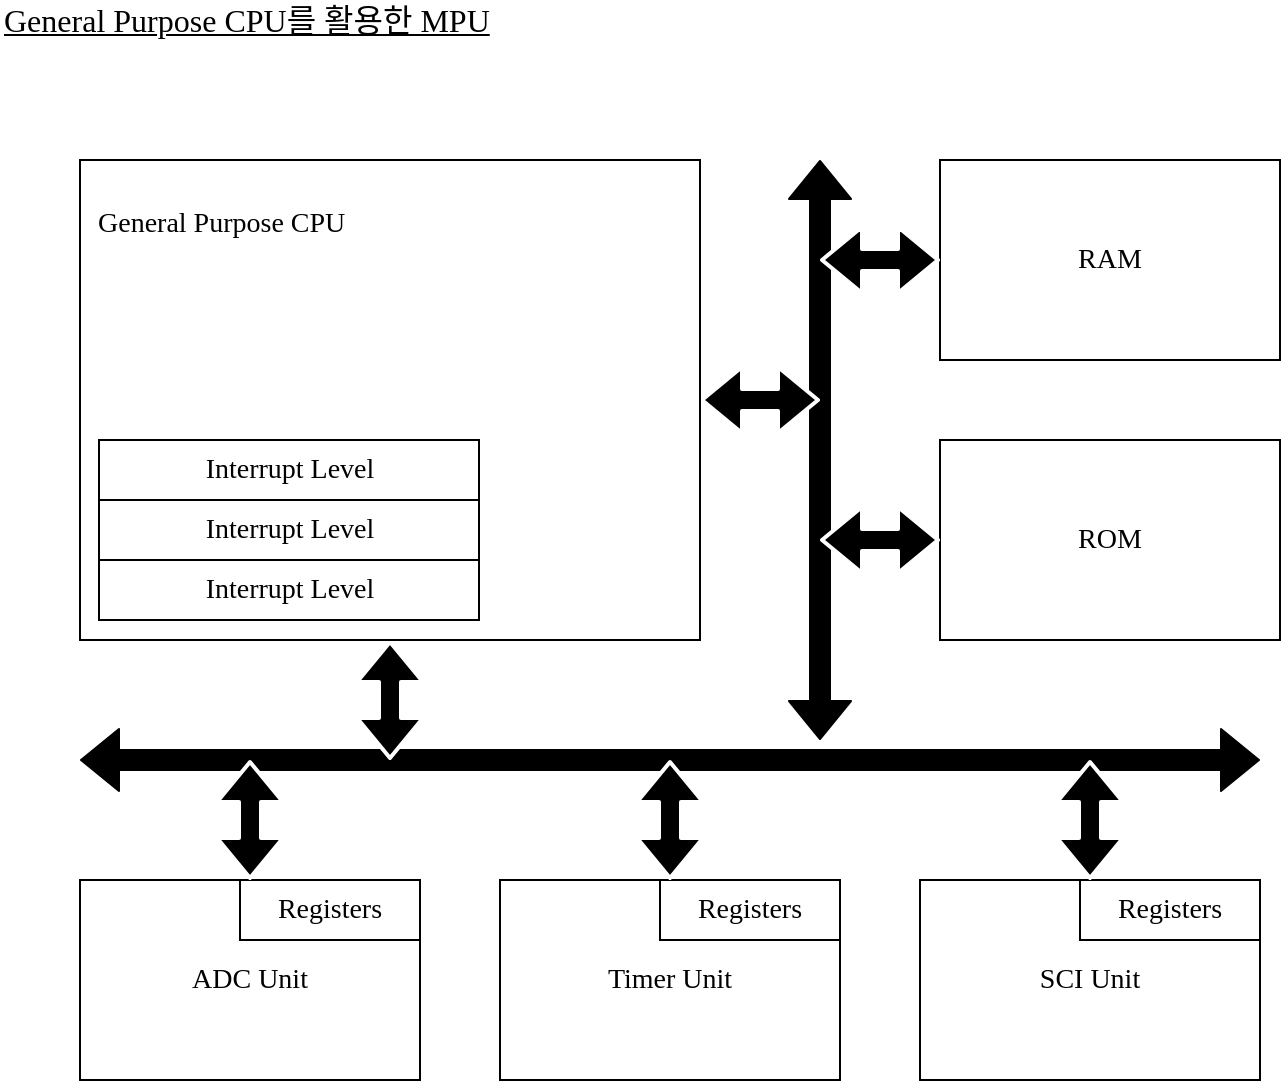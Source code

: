 <mxfile version="12.5.6" type="google" pages="3"><diagram id="dNpUu_3iGESZSPVZOZ4U" name="FIGURE 2-1"><mxGraphModel dx="2062" dy="1123" grid="1" gridSize="10" guides="1" tooltips="1" connect="1" arrows="1" fold="1" page="1" pageScale="1" pageWidth="827" pageHeight="1169" math="0" shadow="0"><root><mxCell id="0"/><mxCell id="1" parent="0"/><mxCell id="LhgyrxXPUMw93jtFz6b_-2" value="General Purpose CPU를 활용한 MPU" style="text;html=1;strokeColor=none;fillColor=none;align=left;verticalAlign=middle;whiteSpace=wrap;rounded=0;fontFamily=Arial Unicode MS;fontSize=16;fontStyle=4" parent="1" vertex="1"><mxGeometry x="40" y="40" width="289" height="20" as="geometry"/></mxCell><mxCell id="LhgyrxXPUMw93jtFz6b_-3" value="RAM" style="rounded=0;whiteSpace=wrap;html=1;fontFamily=Arial Unicode MS;fontSize=14;" parent="1" vertex="1"><mxGeometry x="510" y="120" width="170" height="100" as="geometry"/></mxCell><mxCell id="LhgyrxXPUMw93jtFz6b_-8" value="ROM" style="rounded=0;whiteSpace=wrap;html=1;fontFamily=Arial Unicode MS;fontSize=14;" parent="1" vertex="1"><mxGeometry x="510" y="260" width="170" height="100" as="geometry"/></mxCell><mxCell id="LhgyrxXPUMw93jtFz6b_-18" value="" style="edgeStyle=orthogonalEdgeStyle;rounded=0;orthogonalLoop=1;jettySize=auto;html=1;strokeColor=#FFFFFF;strokeWidth=2;fillColor=#000000;fontFamily=Arial Unicode MS;fontSize=14;" parent="1" source="LhgyrxXPUMw93jtFz6b_-11" edge="1"><mxGeometry relative="1" as="geometry"><mxPoint x="585" y="380" as="targetPoint"/></mxGeometry></mxCell><mxCell id="LhgyrxXPUMw93jtFz6b_-22" value="" style="group" parent="1" vertex="1" connectable="0"><mxGeometry x="80" y="480" width="170" height="100" as="geometry"/></mxCell><mxCell id="LhgyrxXPUMw93jtFz6b_-9" value="ADC Unit" style="rounded=0;whiteSpace=wrap;html=1;fontFamily=Arial Unicode MS;fontSize=14;" parent="LhgyrxXPUMw93jtFz6b_-22" vertex="1"><mxGeometry width="170" height="100" as="geometry"/></mxCell><mxCell id="LhgyrxXPUMw93jtFz6b_-21" value="Registers" style="rounded=0;whiteSpace=wrap;html=1;fontFamily=Arial Unicode MS;fontSize=14;" parent="LhgyrxXPUMw93jtFz6b_-22" vertex="1"><mxGeometry x="80" width="90" height="30" as="geometry"/></mxCell><mxCell id="LhgyrxXPUMw93jtFz6b_-23" value="" style="group" parent="1" vertex="1" connectable="0"><mxGeometry x="290" y="480" width="170" height="100" as="geometry"/></mxCell><mxCell id="LhgyrxXPUMw93jtFz6b_-10" value="Timer Unit" style="rounded=0;whiteSpace=wrap;html=1;fontFamily=Arial Unicode MS;fontSize=14;" parent="LhgyrxXPUMw93jtFz6b_-23" vertex="1"><mxGeometry width="170" height="100" as="geometry"/></mxCell><mxCell id="LhgyrxXPUMw93jtFz6b_-20" value="Registers" style="rounded=0;whiteSpace=wrap;html=1;fontFamily=Arial Unicode MS;fontSize=14;" parent="LhgyrxXPUMw93jtFz6b_-23" vertex="1"><mxGeometry x="80" width="90" height="30" as="geometry"/></mxCell><mxCell id="LhgyrxXPUMw93jtFz6b_-24" value="" style="group" parent="1" vertex="1" connectable="0"><mxGeometry x="500" y="480" width="170" height="100" as="geometry"/></mxCell><mxCell id="LhgyrxXPUMw93jtFz6b_-11" value="SCI Unit" style="rounded=0;whiteSpace=wrap;html=1;fontFamily=Arial Unicode MS;fontSize=14;" parent="LhgyrxXPUMw93jtFz6b_-24" vertex="1"><mxGeometry width="170" height="100" as="geometry"/></mxCell><mxCell id="LhgyrxXPUMw93jtFz6b_-19" value="Registers" style="rounded=0;whiteSpace=wrap;html=1;fontFamily=Arial Unicode MS;fontSize=14;" parent="LhgyrxXPUMw93jtFz6b_-24" vertex="1"><mxGeometry x="80" width="90" height="30" as="geometry"/></mxCell><mxCell id="LhgyrxXPUMw93jtFz6b_-30" value="" style="group" parent="1" vertex="1" connectable="0"><mxGeometry x="80" y="420" width="590" as="geometry"/></mxCell><mxCell id="LhgyrxXPUMw93jtFz6b_-12" value="" style="shape=flexArrow;endArrow=classic;startArrow=classic;html=1;fontFamily=Arial Unicode MS;fontSize=14;fillColor=#000000;" parent="LhgyrxXPUMw93jtFz6b_-30" edge="1"><mxGeometry width="50" height="50" relative="1" as="geometry"><mxPoint as="sourcePoint"/><mxPoint x="590" as="targetPoint"/></mxGeometry></mxCell><mxCell id="LhgyrxXPUMw93jtFz6b_-13" value="" style="shape=flexArrow;endArrow=classic;startArrow=classic;html=1;fontFamily=Arial Unicode MS;fontSize=14;fillColor=#000000;exitX=0.5;exitY=0;exitDx=0;exitDy=0;strokeColor=#FFFFFF;strokeWidth=2;" parent="LhgyrxXPUMw93jtFz6b_-30" source="LhgyrxXPUMw93jtFz6b_-9" edge="1"><mxGeometry width="50" height="50" relative="1" as="geometry"><mxPoint x="-20" y="300" as="sourcePoint"/><mxPoint x="85" as="targetPoint"/></mxGeometry></mxCell><mxCell id="LhgyrxXPUMw93jtFz6b_-14" value="" style="shape=flexArrow;endArrow=classic;startArrow=classic;html=1;fontFamily=Arial Unicode MS;fontSize=14;fillColor=#000000;exitX=0.5;exitY=0;exitDx=0;exitDy=0;strokeColor=#FFFFFF;strokeWidth=2;" parent="LhgyrxXPUMw93jtFz6b_-30" source="LhgyrxXPUMw93jtFz6b_-10" edge="1"><mxGeometry width="50" height="50" relative="1" as="geometry"><mxPoint x="294.5" y="40" as="sourcePoint"/><mxPoint x="295" as="targetPoint"/></mxGeometry></mxCell><mxCell id="LhgyrxXPUMw93jtFz6b_-15" value="" style="shape=flexArrow;endArrow=classic;startArrow=classic;html=1;fontFamily=Arial Unicode MS;fontSize=14;fillColor=#000000;exitX=0.5;exitY=0;exitDx=0;exitDy=0;strokeColor=#FFFFFF;strokeWidth=2;" parent="LhgyrxXPUMw93jtFz6b_-30" source="LhgyrxXPUMw93jtFz6b_-11" edge="1"><mxGeometry width="50" height="50" relative="1" as="geometry"><mxPoint x="380.5" y="-60" as="sourcePoint"/><mxPoint x="505" as="targetPoint"/></mxGeometry></mxCell><mxCell id="LhgyrxXPUMw93jtFz6b_-29" value="" style="shape=flexArrow;endArrow=classic;startArrow=classic;html=1;fontFamily=Arial Unicode MS;fontSize=14;fillColor=#000000;exitX=0.5;exitY=1;exitDx=0;exitDy=0;strokeColor=#FFFFFF;strokeWidth=2;" parent="LhgyrxXPUMw93jtFz6b_-30" source="LhgyrxXPUMw93jtFz6b_-1" edge="1"><mxGeometry width="50" height="50" relative="1" as="geometry"><mxPoint x="305" y="50" as="sourcePoint"/><mxPoint x="155" as="targetPoint"/></mxGeometry></mxCell><mxCell id="LhgyrxXPUMw93jtFz6b_-31" value="" style="group" parent="1" vertex="1" connectable="0"><mxGeometry x="450" y="120" height="270" as="geometry"/></mxCell><mxCell id="LhgyrxXPUMw93jtFz6b_-25" value="" style="shape=flexArrow;endArrow=classic;startArrow=classic;html=1;fontFamily=Arial Unicode MS;fontSize=14;fillColor=#000000;" parent="LhgyrxXPUMw93jtFz6b_-31" edge="1"><mxGeometry width="50" height="50" relative="1" as="geometry"><mxPoint as="sourcePoint"/><mxPoint y="290" as="targetPoint"/></mxGeometry></mxCell><mxCell id="LhgyrxXPUMw93jtFz6b_-26" value="" style="shape=flexArrow;endArrow=classic;startArrow=classic;html=1;fontFamily=Arial Unicode MS;fontSize=14;fillColor=#000000;exitX=0;exitY=0.5;exitDx=0;exitDy=0;strokeColor=#FFFFFF;strokeWidth=2;" parent="LhgyrxXPUMw93jtFz6b_-31" source="LhgyrxXPUMw93jtFz6b_-8" edge="1"><mxGeometry width="50" height="50" relative="1" as="geometry"><mxPoint x="10" y="200" as="sourcePoint"/><mxPoint y="190" as="targetPoint"/></mxGeometry></mxCell><mxCell id="LhgyrxXPUMw93jtFz6b_-27" value="" style="shape=flexArrow;endArrow=classic;startArrow=classic;html=1;fontFamily=Arial Unicode MS;fontSize=14;fillColor=#000000;exitX=0;exitY=0.5;exitDx=0;exitDy=0;strokeColor=#FFFFFF;strokeWidth=2;" parent="LhgyrxXPUMw93jtFz6b_-31" source="LhgyrxXPUMw93jtFz6b_-3" edge="1"><mxGeometry width="50" height="50" relative="1" as="geometry"><mxPoint x="20" y="49.5" as="sourcePoint"/><mxPoint y="50" as="targetPoint"/></mxGeometry></mxCell><mxCell id="LhgyrxXPUMw93jtFz6b_-28" value="" style="shape=flexArrow;endArrow=classic;startArrow=classic;html=1;fontFamily=Arial Unicode MS;fontSize=14;fillColor=#000000;strokeColor=#FFFFFF;strokeWidth=2;entryX=1;entryY=0.5;entryDx=0;entryDy=0;" parent="LhgyrxXPUMw93jtFz6b_-31" target="LhgyrxXPUMw93jtFz6b_-1" edge="1"><mxGeometry width="50" height="50" relative="1" as="geometry"><mxPoint y="120" as="sourcePoint"/><mxPoint y="60" as="targetPoint"/></mxGeometry></mxCell><mxCell id="LhgyrxXPUMw93jtFz6b_-34" value="" style="group" parent="1" vertex="1" connectable="0"><mxGeometry x="80" y="120" width="310" height="240" as="geometry"/></mxCell><mxCell id="LhgyrxXPUMw93jtFz6b_-1" value="&lt;br style=&quot;font-size: 14px&quot;&gt;&amp;nbsp; General Purpose CPU" style="rounded=0;whiteSpace=wrap;html=1;labelPosition=center;verticalLabelPosition=middle;align=left;verticalAlign=top;fontFamily=Arial Unicode MS;fontSize=14;" parent="LhgyrxXPUMw93jtFz6b_-34" vertex="1"><mxGeometry width="310" height="240" as="geometry"/></mxCell><mxCell id="LhgyrxXPUMw93jtFz6b_-33" value="" style="group" parent="LhgyrxXPUMw93jtFz6b_-34" vertex="1" connectable="0"><mxGeometry x="9.5" y="140" width="190" height="90" as="geometry"/></mxCell><mxCell id="LhgyrxXPUMw93jtFz6b_-4" value="Interrupt Level" style="rounded=0;whiteSpace=wrap;html=1;fontFamily=Arial Unicode MS;fontSize=14;" parent="LhgyrxXPUMw93jtFz6b_-33" vertex="1"><mxGeometry y="60" width="190" height="30" as="geometry"/></mxCell><mxCell id="LhgyrxXPUMw93jtFz6b_-6" value="Interrupt Level" style="rounded=0;whiteSpace=wrap;html=1;fontFamily=Arial Unicode MS;fontSize=14;" parent="LhgyrxXPUMw93jtFz6b_-33" vertex="1"><mxGeometry y="30" width="190" height="30" as="geometry"/></mxCell><mxCell id="LhgyrxXPUMw93jtFz6b_-7" value="Interrupt Level" style="rounded=0;whiteSpace=wrap;html=1;fontFamily=Arial Unicode MS;fontSize=14;" parent="LhgyrxXPUMw93jtFz6b_-33" vertex="1"><mxGeometry width="190" height="30" as="geometry"/></mxCell></root></mxGraphModel></diagram><diagram id="0WrN555Jb7E7ekjq8nRU" name="FIGURE 2-2"><mxGraphModel dx="2062" dy="1123" grid="1" gridSize="10" guides="1" tooltips="1" connect="1" arrows="1" fold="1" page="1" pageScale="1" pageWidth="827" pageHeight="1169" background="#ffffff" math="0" shadow="0"><root><mxCell id="S0vo3I2kW1rcyrbNY77j-0"/><mxCell id="S0vo3I2kW1rcyrbNY77j-1" parent="S0vo3I2kW1rcyrbNY77j-0"/><mxCell id="6qyVn-2UQMtTkv6xpUZe-12" value="" style="group" parent="S0vo3I2kW1rcyrbNY77j-1" vertex="1" connectable="0"><mxGeometry x="80" y="120" width="510" height="300" as="geometry"/></mxCell><mxCell id="yR7NHWQL6AHY04Dsbrnt-1" value="&amp;nbsp; Dedicated MCU" style="rounded=0;whiteSpace=wrap;html=1;fontFamily=Arial Unicode MS;fontSize=14;align=left;verticalAlign=top;spacingTop=50;spacingLeft=0;" parent="6qyVn-2UQMtTkv6xpUZe-12" vertex="1"><mxGeometry width="510" height="300" as="geometry"/></mxCell><mxCell id="6qyVn-2UQMtTkv6xpUZe-4" value="Registers" style="rounded=0;whiteSpace=wrap;html=1;fontFamily=Arial Unicode MS;fontSize=14;" parent="6qyVn-2UQMtTkv6xpUZe-12" vertex="1"><mxGeometry y="270" width="90" height="30" as="geometry"/></mxCell><mxCell id="6qyVn-2UQMtTkv6xpUZe-7" value="Registers" style="rounded=0;whiteSpace=wrap;html=1;fontFamily=Arial Unicode MS;fontSize=14;" parent="6qyVn-2UQMtTkv6xpUZe-12" vertex="1"><mxGeometry x="170" y="270" width="90" height="30" as="geometry"/></mxCell><mxCell id="6qyVn-2UQMtTkv6xpUZe-10" value="Registers" style="rounded=0;whiteSpace=wrap;html=1;fontFamily=Arial Unicode MS;fontSize=14;" parent="6qyVn-2UQMtTkv6xpUZe-12" vertex="1"><mxGeometry x="340" y="270" width="90" height="30" as="geometry"/></mxCell><mxCell id="6qyVn-2UQMtTkv6xpUZe-11" value="" style="group" parent="6qyVn-2UQMtTkv6xpUZe-12" vertex="1" connectable="0"><mxGeometry x="10" y="80" width="190" height="150" as="geometry"/></mxCell><mxCell id="Ez3wqQjZWBfjzd5KgrIp-0" value="Interrupt Level" style="rounded=0;whiteSpace=wrap;html=1;fontFamily=Arial Unicode MS;fontSize=14;" parent="6qyVn-2UQMtTkv6xpUZe-11" vertex="1"><mxGeometry width="190" height="30" as="geometry"/></mxCell><mxCell id="Ez3wqQjZWBfjzd5KgrIp-1" value="&lt;font style=&quot;font-size: 14px&quot;&gt;…&lt;/font&gt;" style="rounded=0;whiteSpace=wrap;html=1;fontFamily=Arial Unicode MS;fontSize=14;" parent="6qyVn-2UQMtTkv6xpUZe-11" vertex="1"><mxGeometry y="30" width="190" height="30" as="geometry"/></mxCell><mxCell id="Ez3wqQjZWBfjzd5KgrIp-2" value="Interrupt Level" style="rounded=0;whiteSpace=wrap;html=1;fontFamily=Arial Unicode MS;fontSize=14;" parent="6qyVn-2UQMtTkv6xpUZe-11" vertex="1"><mxGeometry y="60" width="190" height="30" as="geometry"/></mxCell><mxCell id="Ez3wqQjZWBfjzd5KgrIp-3" value="Interrupt Level" style="rounded=0;whiteSpace=wrap;html=1;fontFamily=Arial Unicode MS;fontSize=14;" parent="6qyVn-2UQMtTkv6xpUZe-11" vertex="1"><mxGeometry y="90" width="190" height="30" as="geometry"/></mxCell><mxCell id="Ez3wqQjZWBfjzd5KgrIp-4" value="Interrupt Level" style="rounded=0;whiteSpace=wrap;html=1;fontFamily=Arial Unicode MS;fontSize=14;" parent="6qyVn-2UQMtTkv6xpUZe-11" vertex="1"><mxGeometry y="120" width="190" height="30" as="geometry"/></mxCell><mxCell id="yR7NHWQL6AHY04Dsbrnt-0" value="Dedicated MCU" style="text;html=1;strokeColor=none;fillColor=none;align=left;verticalAlign=middle;whiteSpace=wrap;rounded=0;fontFamily=Arial Unicode MS;fontSize=16;fontStyle=4" parent="S0vo3I2kW1rcyrbNY77j-1" vertex="1"><mxGeometry x="40" y="40" width="289" height="20" as="geometry"/></mxCell><mxCell id="6qyVn-2UQMtTkv6xpUZe-1" value="ROM" style="rounded=0;whiteSpace=wrap;html=1;fontFamily=Arial Unicode MS;fontSize=14;" parent="S0vo3I2kW1rcyrbNY77j-1" vertex="1"><mxGeometry x="510" y="260" width="170" height="100" as="geometry"/></mxCell><mxCell id="6qyVn-2UQMtTkv6xpUZe-0" value="RAM" style="rounded=0;whiteSpace=wrap;html=1;fontFamily=Arial Unicode MS;fontSize=14;" parent="S0vo3I2kW1rcyrbNY77j-1" vertex="1"><mxGeometry x="510" y="120" width="170" height="100" as="geometry"/></mxCell><mxCell id="6qyVn-2UQMtTkv6xpUZe-6" value="Timer Unit" style="rounded=0;whiteSpace=wrap;html=1;fontFamily=Arial Unicode MS;fontSize=14;" parent="S0vo3I2kW1rcyrbNY77j-1" vertex="1"><mxGeometry x="250" y="420" width="170" height="100" as="geometry"/></mxCell><mxCell id="6qyVn-2UQMtTkv6xpUZe-3" value="ADC Unit" style="rounded=0;whiteSpace=wrap;html=1;fontFamily=Arial Unicode MS;fontSize=14;" parent="S0vo3I2kW1rcyrbNY77j-1" vertex="1"><mxGeometry x="80" y="420" width="170" height="100" as="geometry"/></mxCell><mxCell id="6qyVn-2UQMtTkv6xpUZe-9" value="SCI Unit" style="rounded=0;whiteSpace=wrap;html=1;fontFamily=Arial Unicode MS;fontSize=14;" parent="S0vo3I2kW1rcyrbNY77j-1" vertex="1"><mxGeometry x="420" y="420" width="170" height="100" as="geometry"/></mxCell></root></mxGraphModel></diagram><diagram id="H1oIs5FN96gZzZVNNnr8" name="FIGURE 2-3~6"><mxGraphModel dx="982" dy="535" grid="1" gridSize="10" guides="1" tooltips="1" connect="1" arrows="1" fold="1" page="1" pageScale="1" pageWidth="827" pageHeight="1169" math="0" shadow="0"><root><mxCell id="kUIFXmBuIjDSygboqmkg-0"/><mxCell id="kUIFXmBuIjDSygboqmkg-1" parent="kUIFXmBuIjDSygboqmkg-0"/><mxCell id="7HmYnTzdmN7MtyZPlg9F-0" value="Scheduling Basic" style="text;html=1;strokeColor=none;fillColor=none;align=left;verticalAlign=middle;whiteSpace=wrap;rounded=0;fontFamily=Arial Unicode MS;fontSize=16;fontStyle=4" parent="kUIFXmBuIjDSygboqmkg-1" vertex="1"><mxGeometry x="40" y="40" width="289" height="20" as="geometry"/></mxCell><mxCell id="2Bg5OpJODjTZAXtCRaRh-7" value="Task 3msec" style="text;html=1;strokeColor=none;fillColor=none;align=center;verticalAlign=middle;whiteSpace=wrap;rounded=0;fontFamily=Arial Unicode MS;fontSize=14;fontColor=#FF0000;" parent="kUIFXmBuIjDSygboqmkg-1" vertex="1"><mxGeometry x="30" y="170" width="80" height="20" as="geometry"/></mxCell><mxCell id="2Bg5OpJODjTZAXtCRaRh-8" value="&lt;font color=&quot;#0066cc&quot;&gt;Task 6msec&lt;/font&gt;" style="text;html=1;strokeColor=none;fillColor=none;align=center;verticalAlign=middle;whiteSpace=wrap;rounded=0;fontFamily=Arial Unicode MS;fontSize=14;fontColor=#FF0000;" parent="kUIFXmBuIjDSygboqmkg-1" vertex="1"><mxGeometry x="30" y="230" width="80" height="20" as="geometry"/></mxCell><mxCell id="2Bg5OpJODjTZAXtCRaRh-9" value="" style="group" parent="kUIFXmBuIjDSygboqmkg-1" vertex="1" connectable="0"><mxGeometry x="50" y="280" width="570" height="20" as="geometry"/></mxCell><mxCell id="7HmYnTzdmN7MtyZPlg9F-1" value="" style="endArrow=classic;html=1;strokeColor=#000000;strokeWidth=4;fillColor=#000000;fontFamily=Arial Unicode MS;fontSize=14;" parent="2Bg5OpJODjTZAXtCRaRh-9" edge="1"><mxGeometry width="50" height="50" relative="1" as="geometry"><mxPoint y="10" as="sourcePoint"/><mxPoint x="570" y="10" as="targetPoint"/></mxGeometry></mxCell><mxCell id="7HmYnTzdmN7MtyZPlg9F-2" value="" style="endArrow=none;html=1;strokeColor=#000000;strokeWidth=3;fillColor=#000000;fontFamily=Arial Unicode MS;fontSize=14;jumpSize=6;" parent="2Bg5OpJODjTZAXtCRaRh-9" edge="1"><mxGeometry width="50" height="50" relative="1" as="geometry"><mxPoint x="30" y="20" as="sourcePoint"/><mxPoint x="30" as="targetPoint"/></mxGeometry></mxCell><mxCell id="7HmYnTzdmN7MtyZPlg9F-5" value="" style="endArrow=none;html=1;strokeColor=#000000;strokeWidth=3;fillColor=#000000;fontFamily=Arial Unicode MS;fontSize=14;jumpSize=6;" parent="2Bg5OpJODjTZAXtCRaRh-9" edge="1"><mxGeometry width="50" height="50" relative="1" as="geometry"><mxPoint x="80" y="20" as="sourcePoint"/><mxPoint x="80" as="targetPoint"/></mxGeometry></mxCell><mxCell id="7HmYnTzdmN7MtyZPlg9F-6" value="" style="endArrow=none;html=1;strokeColor=#000000;strokeWidth=3;fillColor=#000000;fontFamily=Arial Unicode MS;fontSize=14;jumpSize=6;" parent="2Bg5OpJODjTZAXtCRaRh-9" edge="1"><mxGeometry width="50" height="50" relative="1" as="geometry"><mxPoint x="130" y="20" as="sourcePoint"/><mxPoint x="130" as="targetPoint"/></mxGeometry></mxCell><mxCell id="7HmYnTzdmN7MtyZPlg9F-7" value="" style="endArrow=none;html=1;strokeColor=#000000;strokeWidth=3;fillColor=#000000;fontFamily=Arial Unicode MS;fontSize=14;jumpSize=6;" parent="2Bg5OpJODjTZAXtCRaRh-9" edge="1"><mxGeometry width="50" height="50" relative="1" as="geometry"><mxPoint x="180" y="20" as="sourcePoint"/><mxPoint x="180" as="targetPoint"/></mxGeometry></mxCell><mxCell id="7HmYnTzdmN7MtyZPlg9F-8" value="" style="endArrow=none;html=1;strokeColor=#000000;strokeWidth=3;fillColor=#000000;fontFamily=Arial Unicode MS;fontSize=14;jumpSize=6;" parent="2Bg5OpJODjTZAXtCRaRh-9" edge="1"><mxGeometry width="50" height="50" relative="1" as="geometry"><mxPoint x="530" y="20" as="sourcePoint"/><mxPoint x="530" as="targetPoint"/></mxGeometry></mxCell><mxCell id="7HmYnTzdmN7MtyZPlg9F-9" value="" style="endArrow=none;html=1;strokeColor=#000000;strokeWidth=3;fillColor=#000000;fontFamily=Arial Unicode MS;fontSize=14;jumpSize=6;" parent="2Bg5OpJODjTZAXtCRaRh-9" edge="1"><mxGeometry width="50" height="50" relative="1" as="geometry"><mxPoint x="230" y="20" as="sourcePoint"/><mxPoint x="230" as="targetPoint"/></mxGeometry></mxCell><mxCell id="7HmYnTzdmN7MtyZPlg9F-10" value="" style="endArrow=none;html=1;strokeColor=#000000;strokeWidth=3;fillColor=#000000;fontFamily=Arial Unicode MS;fontSize=14;jumpSize=6;" parent="2Bg5OpJODjTZAXtCRaRh-9" edge="1"><mxGeometry width="50" height="50" relative="1" as="geometry"><mxPoint x="280" y="20" as="sourcePoint"/><mxPoint x="280" as="targetPoint"/></mxGeometry></mxCell><mxCell id="7HmYnTzdmN7MtyZPlg9F-11" value="" style="endArrow=none;html=1;strokeColor=#000000;strokeWidth=3;fillColor=#000000;fontFamily=Arial Unicode MS;fontSize=14;jumpSize=6;" parent="2Bg5OpJODjTZAXtCRaRh-9" edge="1"><mxGeometry width="50" height="50" relative="1" as="geometry"><mxPoint x="330" y="20" as="sourcePoint"/><mxPoint x="330" as="targetPoint"/></mxGeometry></mxCell><mxCell id="7HmYnTzdmN7MtyZPlg9F-19" value="" style="endArrow=none;html=1;strokeColor=#000000;strokeWidth=3;fillColor=#000000;fontFamily=Arial Unicode MS;fontSize=14;jumpSize=6;" parent="2Bg5OpJODjTZAXtCRaRh-9" edge="1"><mxGeometry width="50" height="50" relative="1" as="geometry"><mxPoint x="380" y="20" as="sourcePoint"/><mxPoint x="380" as="targetPoint"/></mxGeometry></mxCell><mxCell id="7HmYnTzdmN7MtyZPlg9F-20" value="" style="endArrow=none;html=1;strokeColor=#000000;strokeWidth=3;fillColor=#000000;fontFamily=Arial Unicode MS;fontSize=14;jumpSize=6;" parent="2Bg5OpJODjTZAXtCRaRh-9" edge="1"><mxGeometry width="50" height="50" relative="1" as="geometry"><mxPoint x="480" y="20" as="sourcePoint"/><mxPoint x="480" as="targetPoint"/></mxGeometry></mxCell><mxCell id="7HmYnTzdmN7MtyZPlg9F-21" value="" style="endArrow=none;html=1;strokeColor=#000000;strokeWidth=3;fillColor=#000000;fontFamily=Arial Unicode MS;fontSize=14;jumpSize=6;" parent="2Bg5OpJODjTZAXtCRaRh-9" edge="1"><mxGeometry width="50" height="50" relative="1" as="geometry"><mxPoint x="430.0" y="20" as="sourcePoint"/><mxPoint x="430.0" as="targetPoint"/></mxGeometry></mxCell><mxCell id="2Bg5OpJODjTZAXtCRaRh-12" value="" style="group" parent="kUIFXmBuIjDSygboqmkg-1" vertex="1" connectable="0"><mxGeometry x="130" y="140" width="300" height="50" as="geometry"/></mxCell><mxCell id="2Bg5OpJODjTZAXtCRaRh-3" value="" style="endArrow=classic;html=1;strokeColor=#FF0000;strokeWidth=2;" parent="2Bg5OpJODjTZAXtCRaRh-12" edge="1"><mxGeometry width="50" height="50" relative="1" as="geometry"><mxPoint as="sourcePoint"/><mxPoint y="50" as="targetPoint"/></mxGeometry></mxCell><mxCell id="2Bg5OpJODjTZAXtCRaRh-4" value="" style="endArrow=classic;html=1;strokeColor=#FF0000;strokeWidth=2;" parent="2Bg5OpJODjTZAXtCRaRh-12" edge="1"><mxGeometry width="50" height="50" relative="1" as="geometry"><mxPoint x="300" as="sourcePoint"/><mxPoint x="300" y="50" as="targetPoint"/></mxGeometry></mxCell><mxCell id="2Bg5OpJODjTZAXtCRaRh-6" value="" style="endArrow=classic;html=1;strokeColor=#FF0000;strokeWidth=2;" parent="2Bg5OpJODjTZAXtCRaRh-12" edge="1"><mxGeometry width="50" height="50" relative="1" as="geometry"><mxPoint x="150" as="sourcePoint"/><mxPoint x="150" y="50" as="targetPoint"/></mxGeometry></mxCell><mxCell id="UbzkIIW1wwbTyoX_AdVG-0" value="Task 3msec" style="text;html=1;strokeColor=none;fillColor=none;align=center;verticalAlign=middle;whiteSpace=wrap;rounded=0;fontFamily=Arial Unicode MS;fontSize=14;fontColor=#FF0000;" parent="kUIFXmBuIjDSygboqmkg-1" vertex="1"><mxGeometry x="30" y="370" width="80" height="20" as="geometry"/></mxCell><mxCell id="UbzkIIW1wwbTyoX_AdVG-1" value="&lt;font color=&quot;#0066cc&quot;&gt;Task 6msec&lt;/font&gt;" style="text;html=1;strokeColor=none;fillColor=none;align=center;verticalAlign=middle;whiteSpace=wrap;rounded=0;fontFamily=Arial Unicode MS;fontSize=14;fontColor=#FF0000;" parent="kUIFXmBuIjDSygboqmkg-1" vertex="1"><mxGeometry x="30" y="430" width="80" height="20" as="geometry"/></mxCell><mxCell id="UbzkIIW1wwbTyoX_AdVG-2" value="" style="group" parent="kUIFXmBuIjDSygboqmkg-1" vertex="1" connectable="0"><mxGeometry x="50" y="480" width="570" height="20" as="geometry"/></mxCell><mxCell id="UbzkIIW1wwbTyoX_AdVG-3" value="" style="endArrow=classic;html=1;strokeColor=#000000;strokeWidth=4;fillColor=#000000;fontFamily=Arial Unicode MS;fontSize=14;" parent="UbzkIIW1wwbTyoX_AdVG-2" edge="1"><mxGeometry width="50" height="50" relative="1" as="geometry"><mxPoint y="10" as="sourcePoint"/><mxPoint x="570" y="10" as="targetPoint"/></mxGeometry></mxCell><mxCell id="UbzkIIW1wwbTyoX_AdVG-4" value="" style="endArrow=none;html=1;strokeColor=#000000;strokeWidth=3;fillColor=#000000;fontFamily=Arial Unicode MS;fontSize=14;jumpSize=6;" parent="UbzkIIW1wwbTyoX_AdVG-2" edge="1"><mxGeometry width="50" height="50" relative="1" as="geometry"><mxPoint x="30" y="20" as="sourcePoint"/><mxPoint x="30" as="targetPoint"/></mxGeometry></mxCell><mxCell id="UbzkIIW1wwbTyoX_AdVG-5" value="" style="endArrow=none;html=1;strokeColor=#000000;strokeWidth=3;fillColor=#000000;fontFamily=Arial Unicode MS;fontSize=14;jumpSize=6;" parent="UbzkIIW1wwbTyoX_AdVG-2" edge="1"><mxGeometry width="50" height="50" relative="1" as="geometry"><mxPoint x="80" y="20" as="sourcePoint"/><mxPoint x="80" as="targetPoint"/></mxGeometry></mxCell><mxCell id="UbzkIIW1wwbTyoX_AdVG-6" value="" style="endArrow=none;html=1;strokeColor=#000000;strokeWidth=3;fillColor=#000000;fontFamily=Arial Unicode MS;fontSize=14;jumpSize=6;" parent="UbzkIIW1wwbTyoX_AdVG-2" edge="1"><mxGeometry width="50" height="50" relative="1" as="geometry"><mxPoint x="130" y="20" as="sourcePoint"/><mxPoint x="130" as="targetPoint"/></mxGeometry></mxCell><mxCell id="UbzkIIW1wwbTyoX_AdVG-7" value="" style="endArrow=none;html=1;strokeColor=#000000;strokeWidth=3;fillColor=#000000;fontFamily=Arial Unicode MS;fontSize=14;jumpSize=6;" parent="UbzkIIW1wwbTyoX_AdVG-2" edge="1"><mxGeometry width="50" height="50" relative="1" as="geometry"><mxPoint x="180" y="20" as="sourcePoint"/><mxPoint x="180" as="targetPoint"/></mxGeometry></mxCell><mxCell id="UbzkIIW1wwbTyoX_AdVG-8" value="" style="endArrow=none;html=1;strokeColor=#000000;strokeWidth=3;fillColor=#000000;fontFamily=Arial Unicode MS;fontSize=14;jumpSize=6;" parent="UbzkIIW1wwbTyoX_AdVG-2" edge="1"><mxGeometry width="50" height="50" relative="1" as="geometry"><mxPoint x="530" y="20" as="sourcePoint"/><mxPoint x="530" as="targetPoint"/></mxGeometry></mxCell><mxCell id="UbzkIIW1wwbTyoX_AdVG-9" value="" style="endArrow=none;html=1;strokeColor=#000000;strokeWidth=3;fillColor=#000000;fontFamily=Arial Unicode MS;fontSize=14;jumpSize=6;" parent="UbzkIIW1wwbTyoX_AdVG-2" edge="1"><mxGeometry width="50" height="50" relative="1" as="geometry"><mxPoint x="230" y="20" as="sourcePoint"/><mxPoint x="230" as="targetPoint"/></mxGeometry></mxCell><mxCell id="UbzkIIW1wwbTyoX_AdVG-10" value="" style="endArrow=none;html=1;strokeColor=#000000;strokeWidth=3;fillColor=#000000;fontFamily=Arial Unicode MS;fontSize=14;jumpSize=6;" parent="UbzkIIW1wwbTyoX_AdVG-2" edge="1"><mxGeometry width="50" height="50" relative="1" as="geometry"><mxPoint x="280" y="20" as="sourcePoint"/><mxPoint x="280" as="targetPoint"/></mxGeometry></mxCell><mxCell id="UbzkIIW1wwbTyoX_AdVG-11" value="" style="endArrow=none;html=1;strokeColor=#000000;strokeWidth=3;fillColor=#000000;fontFamily=Arial Unicode MS;fontSize=14;jumpSize=6;" parent="UbzkIIW1wwbTyoX_AdVG-2" edge="1"><mxGeometry width="50" height="50" relative="1" as="geometry"><mxPoint x="330" y="20" as="sourcePoint"/><mxPoint x="330" as="targetPoint"/></mxGeometry></mxCell><mxCell id="UbzkIIW1wwbTyoX_AdVG-12" value="" style="endArrow=none;html=1;strokeColor=#000000;strokeWidth=3;fillColor=#000000;fontFamily=Arial Unicode MS;fontSize=14;jumpSize=6;" parent="UbzkIIW1wwbTyoX_AdVG-2" edge="1"><mxGeometry width="50" height="50" relative="1" as="geometry"><mxPoint x="380" y="20" as="sourcePoint"/><mxPoint x="380" as="targetPoint"/></mxGeometry></mxCell><mxCell id="UbzkIIW1wwbTyoX_AdVG-13" value="" style="endArrow=none;html=1;strokeColor=#000000;strokeWidth=3;fillColor=#000000;fontFamily=Arial Unicode MS;fontSize=14;jumpSize=6;" parent="UbzkIIW1wwbTyoX_AdVG-2" edge="1"><mxGeometry width="50" height="50" relative="1" as="geometry"><mxPoint x="480" y="20" as="sourcePoint"/><mxPoint x="480" as="targetPoint"/></mxGeometry></mxCell><mxCell id="UbzkIIW1wwbTyoX_AdVG-14" value="" style="endArrow=none;html=1;strokeColor=#000000;strokeWidth=3;fillColor=#000000;fontFamily=Arial Unicode MS;fontSize=14;jumpSize=6;" parent="UbzkIIW1wwbTyoX_AdVG-2" edge="1"><mxGeometry width="50" height="50" relative="1" as="geometry"><mxPoint x="430.0" y="20" as="sourcePoint"/><mxPoint x="430.0" as="targetPoint"/></mxGeometry></mxCell><mxCell id="UbzkIIW1wwbTyoX_AdVG-34" value="Task 3msec" style="text;html=1;strokeColor=none;fillColor=none;align=center;verticalAlign=middle;whiteSpace=wrap;rounded=0;fontFamily=Arial Unicode MS;fontSize=14;fontColor=#FF0000;" parent="kUIFXmBuIjDSygboqmkg-1" vertex="1"><mxGeometry x="30" y="640" width="80" height="20" as="geometry"/></mxCell><mxCell id="UbzkIIW1wwbTyoX_AdVG-35" value="&lt;font color=&quot;#0066cc&quot;&gt;Task 6msec&lt;/font&gt;" style="text;html=1;strokeColor=none;fillColor=none;align=center;verticalAlign=middle;whiteSpace=wrap;rounded=0;fontFamily=Arial Unicode MS;fontSize=14;fontColor=#FF0000;" parent="kUIFXmBuIjDSygboqmkg-1" vertex="1"><mxGeometry x="30" y="700" width="80" height="20" as="geometry"/></mxCell><mxCell id="UbzkIIW1wwbTyoX_AdVG-36" value="" style="group" parent="kUIFXmBuIjDSygboqmkg-1" vertex="1" connectable="0"><mxGeometry x="50" y="750" width="570" height="20" as="geometry"/></mxCell><mxCell id="UbzkIIW1wwbTyoX_AdVG-37" value="" style="endArrow=classic;html=1;strokeColor=#000000;strokeWidth=4;fillColor=#000000;fontFamily=Arial Unicode MS;fontSize=14;" parent="UbzkIIW1wwbTyoX_AdVG-36" edge="1"><mxGeometry width="50" height="50" relative="1" as="geometry"><mxPoint y="10" as="sourcePoint"/><mxPoint x="570" y="10" as="targetPoint"/></mxGeometry></mxCell><mxCell id="UbzkIIW1wwbTyoX_AdVG-38" value="" style="endArrow=none;html=1;strokeColor=#000000;strokeWidth=3;fillColor=#000000;fontFamily=Arial Unicode MS;fontSize=14;jumpSize=6;" parent="UbzkIIW1wwbTyoX_AdVG-36" edge="1"><mxGeometry width="50" height="50" relative="1" as="geometry"><mxPoint x="30" y="20" as="sourcePoint"/><mxPoint x="30" as="targetPoint"/></mxGeometry></mxCell><mxCell id="UbzkIIW1wwbTyoX_AdVG-39" value="" style="endArrow=none;html=1;strokeColor=#000000;strokeWidth=3;fillColor=#000000;fontFamily=Arial Unicode MS;fontSize=14;jumpSize=6;" parent="UbzkIIW1wwbTyoX_AdVG-36" edge="1"><mxGeometry width="50" height="50" relative="1" as="geometry"><mxPoint x="80" y="20" as="sourcePoint"/><mxPoint x="80" as="targetPoint"/></mxGeometry></mxCell><mxCell id="UbzkIIW1wwbTyoX_AdVG-40" value="" style="endArrow=none;html=1;strokeColor=#000000;strokeWidth=3;fillColor=#000000;fontFamily=Arial Unicode MS;fontSize=14;jumpSize=6;" parent="UbzkIIW1wwbTyoX_AdVG-36" edge="1"><mxGeometry width="50" height="50" relative="1" as="geometry"><mxPoint x="130" y="20" as="sourcePoint"/><mxPoint x="130" as="targetPoint"/></mxGeometry></mxCell><mxCell id="UbzkIIW1wwbTyoX_AdVG-41" value="" style="endArrow=none;html=1;strokeColor=#000000;strokeWidth=3;fillColor=#000000;fontFamily=Arial Unicode MS;fontSize=14;jumpSize=6;" parent="UbzkIIW1wwbTyoX_AdVG-36" edge="1"><mxGeometry width="50" height="50" relative="1" as="geometry"><mxPoint x="180" y="20" as="sourcePoint"/><mxPoint x="180" as="targetPoint"/></mxGeometry></mxCell><mxCell id="UbzkIIW1wwbTyoX_AdVG-42" value="" style="endArrow=none;html=1;strokeColor=#000000;strokeWidth=3;fillColor=#000000;fontFamily=Arial Unicode MS;fontSize=14;jumpSize=6;" parent="UbzkIIW1wwbTyoX_AdVG-36" edge="1"><mxGeometry width="50" height="50" relative="1" as="geometry"><mxPoint x="530" y="20" as="sourcePoint"/><mxPoint x="530" as="targetPoint"/></mxGeometry></mxCell><mxCell id="UbzkIIW1wwbTyoX_AdVG-43" value="" style="endArrow=none;html=1;strokeColor=#000000;strokeWidth=3;fillColor=#000000;fontFamily=Arial Unicode MS;fontSize=14;jumpSize=6;" parent="UbzkIIW1wwbTyoX_AdVG-36" edge="1"><mxGeometry width="50" height="50" relative="1" as="geometry"><mxPoint x="230" y="20" as="sourcePoint"/><mxPoint x="230" as="targetPoint"/></mxGeometry></mxCell><mxCell id="UbzkIIW1wwbTyoX_AdVG-44" value="" style="endArrow=none;html=1;strokeColor=#000000;strokeWidth=3;fillColor=#000000;fontFamily=Arial Unicode MS;fontSize=14;jumpSize=6;" parent="UbzkIIW1wwbTyoX_AdVG-36" edge="1"><mxGeometry width="50" height="50" relative="1" as="geometry"><mxPoint x="280" y="20" as="sourcePoint"/><mxPoint x="280" as="targetPoint"/></mxGeometry></mxCell><mxCell id="UbzkIIW1wwbTyoX_AdVG-45" value="" style="endArrow=none;html=1;strokeColor=#000000;strokeWidth=3;fillColor=#000000;fontFamily=Arial Unicode MS;fontSize=14;jumpSize=6;" parent="UbzkIIW1wwbTyoX_AdVG-36" edge="1"><mxGeometry width="50" height="50" relative="1" as="geometry"><mxPoint x="330" y="20" as="sourcePoint"/><mxPoint x="330" as="targetPoint"/></mxGeometry></mxCell><mxCell id="UbzkIIW1wwbTyoX_AdVG-46" value="" style="endArrow=none;html=1;strokeColor=#000000;strokeWidth=3;fillColor=#000000;fontFamily=Arial Unicode MS;fontSize=14;jumpSize=6;" parent="UbzkIIW1wwbTyoX_AdVG-36" edge="1"><mxGeometry width="50" height="50" relative="1" as="geometry"><mxPoint x="380" y="20" as="sourcePoint"/><mxPoint x="380" as="targetPoint"/></mxGeometry></mxCell><mxCell id="UbzkIIW1wwbTyoX_AdVG-47" value="" style="endArrow=none;html=1;strokeColor=#000000;strokeWidth=3;fillColor=#000000;fontFamily=Arial Unicode MS;fontSize=14;jumpSize=6;" parent="UbzkIIW1wwbTyoX_AdVG-36" edge="1"><mxGeometry width="50" height="50" relative="1" as="geometry"><mxPoint x="480" y="20" as="sourcePoint"/><mxPoint x="480" as="targetPoint"/></mxGeometry></mxCell><mxCell id="UbzkIIW1wwbTyoX_AdVG-48" value="" style="endArrow=none;html=1;strokeColor=#000000;strokeWidth=3;fillColor=#000000;fontFamily=Arial Unicode MS;fontSize=14;jumpSize=6;" parent="UbzkIIW1wwbTyoX_AdVG-36" edge="1"><mxGeometry width="50" height="50" relative="1" as="geometry"><mxPoint x="430.0" y="20" as="sourcePoint"/><mxPoint x="430.0" as="targetPoint"/></mxGeometry></mxCell><mxCell id="UbzkIIW1wwbTyoX_AdVG-68" value="" style="curved=1;endArrow=classic;html=1;strokeColor=#FF0000;strokeWidth=2;fontFamily=Arial Unicode MS;fontSize=14;fontColor=#0066CC;exitX=0;exitY=0.5;exitDx=0;exitDy=0;" parent="kUIFXmBuIjDSygboqmkg-1" source="UbzkIIW1wwbTyoX_AdVG-69" edge="1"><mxGeometry width="50" height="50" relative="1" as="geometry"><mxPoint x="190" y="590" as="sourcePoint"/><mxPoint x="160" y="670" as="targetPoint"/><Array as="points"><mxPoint x="170" y="600"/></Array></mxGeometry></mxCell><mxCell id="UbzkIIW1wwbTyoX_AdVG-69" value="Write variable&lt;br&gt;X" style="text;html=1;strokeColor=none;fillColor=none;align=center;verticalAlign=middle;whiteSpace=wrap;rounded=0;fontFamily=Arial Unicode MS;fontSize=14;fontColor=#FF0000;" parent="kUIFXmBuIjDSygboqmkg-1" vertex="1"><mxGeometry x="190" y="590" width="100" height="20" as="geometry"/></mxCell><mxCell id="UbzkIIW1wwbTyoX_AdVG-70" value="Read variable&lt;br&gt;X" style="text;html=1;strokeColor=none;fillColor=none;align=center;verticalAlign=middle;whiteSpace=wrap;rounded=0;fontFamily=Arial Unicode MS;fontSize=14;fontColor=#0066CC;" parent="kUIFXmBuIjDSygboqmkg-1" vertex="1"><mxGeometry x="180" y="810" width="100" height="20" as="geometry"/></mxCell><mxCell id="UbzkIIW1wwbTyoX_AdVG-71" value="" style="curved=1;endArrow=classic;html=1;strokeColor=#0066CC;strokeWidth=2;fontFamily=Arial Unicode MS;fontSize=14;fontColor=#0066CC;exitX=0.5;exitY=0;exitDx=0;exitDy=0;" parent="kUIFXmBuIjDSygboqmkg-1" source="UbzkIIW1wwbTyoX_AdVG-70" edge="1"><mxGeometry width="50" height="50" relative="1" as="geometry"><mxPoint x="200" y="610" as="sourcePoint"/><mxPoint x="190" y="730" as="targetPoint"/><Array as="points"><mxPoint x="230" y="770"/></Array></mxGeometry></mxCell><mxCell id="UbzkIIW1wwbTyoX_AdVG-72" value="" style="curved=1;endArrow=classic;html=1;strokeColor=#0066CC;strokeWidth=2;fontFamily=Arial Unicode MS;fontSize=14;fontColor=#0066CC;exitX=0.5;exitY=0;exitDx=0;exitDy=0;" parent="kUIFXmBuIjDSygboqmkg-1" source="UbzkIIW1wwbTyoX_AdVG-73" edge="1"><mxGeometry width="50" height="50" relative="1" as="geometry"><mxPoint x="100" y="800" as="sourcePoint"/><mxPoint x="140" y="730" as="targetPoint"/><Array as="points"><mxPoint x="110" y="780"/></Array></mxGeometry></mxCell><mxCell id="UbzkIIW1wwbTyoX_AdVG-73" value="Read variable&lt;br&gt;X" style="text;html=1;strokeColor=none;fillColor=none;align=center;verticalAlign=middle;whiteSpace=wrap;rounded=0;fontFamily=Arial Unicode MS;fontSize=14;fontColor=#0066CC;" parent="kUIFXmBuIjDSygboqmkg-1" vertex="1"><mxGeometry x="50" y="810" width="100" height="20" as="geometry"/></mxCell><mxCell id="UbzkIIW1wwbTyoX_AdVG-76" value="" style="group" parent="kUIFXmBuIjDSygboqmkg-1" vertex="1" connectable="0"><mxGeometry x="200" y="160" width="380" height="40" as="geometry"/></mxCell><mxCell id="7HmYnTzdmN7MtyZPlg9F-51" value="" style="endArrow=none;html=1;strokeColor=#FF0000;strokeWidth=2;fillColor=#000000;fontFamily=Arial Unicode MS;fontSize=14;endFill=0;edgeStyle=elbowEdgeStyle;rounded=0;" parent="UbzkIIW1wwbTyoX_AdVG-76" edge="1"><mxGeometry width="50" height="50" relative="1" as="geometry"><mxPoint x="-120" y="40" as="sourcePoint"/><mxPoint x="30" as="targetPoint"/><Array as="points"><mxPoint y="20"/></Array></mxGeometry></mxCell><mxCell id="7HmYnTzdmN7MtyZPlg9F-52" value="" style="endArrow=none;html=1;strokeColor=#FF0000;strokeWidth=2;fillColor=#000000;fontFamily=Arial Unicode MS;fontSize=14;endFill=0;edgeStyle=elbowEdgeStyle;rounded=0;elbow=vertical;" parent="UbzkIIW1wwbTyoX_AdVG-76" edge="1"><mxGeometry width="50" height="50" relative="1" as="geometry"><mxPoint x="30" as="sourcePoint"/><mxPoint x="80" as="targetPoint"/><Array as="points"><mxPoint x="120" y="40"/></Array></mxGeometry></mxCell><mxCell id="7HmYnTzdmN7MtyZPlg9F-53" value="" style="endArrow=none;html=1;strokeColor=#FF0000;strokeWidth=2;fillColor=#000000;fontFamily=Arial Unicode MS;fontSize=14;endFill=0;edgeStyle=elbowEdgeStyle;rounded=0;" parent="UbzkIIW1wwbTyoX_AdVG-76" edge="1"><mxGeometry width="50" height="50" relative="1" as="geometry"><mxPoint x="80" as="sourcePoint"/><mxPoint x="300" y="40" as="targetPoint"/><Array as="points"><mxPoint x="110" y="20"/></Array></mxGeometry></mxCell><mxCell id="2Bg5OpJODjTZAXtCRaRh-1" value="" style="endArrow=none;html=1;strokeColor=#FF0000;strokeWidth=2;fillColor=#000000;fontFamily=Arial Unicode MS;fontSize=14;endFill=0;edgeStyle=elbowEdgeStyle;rounded=0;elbow=vertical;" parent="UbzkIIW1wwbTyoX_AdVG-76" edge="1"><mxGeometry width="50" height="50" relative="1" as="geometry"><mxPoint x="300" y="40" as="sourcePoint"/><mxPoint x="330" y="40" as="targetPoint"/><Array as="points"><mxPoint x="330"/></Array></mxGeometry></mxCell><mxCell id="2Bg5OpJODjTZAXtCRaRh-2" value="" style="endArrow=none;html=1;strokeColor=#FF0000;strokeWidth=2;fillColor=#000000;fontFamily=Arial Unicode MS;fontSize=14;" parent="UbzkIIW1wwbTyoX_AdVG-76" edge="1"><mxGeometry width="50" height="50" relative="1" as="geometry"><mxPoint x="330" y="40" as="sourcePoint"/><mxPoint x="380" y="40" as="targetPoint"/></mxGeometry></mxCell><mxCell id="UbzkIIW1wwbTyoX_AdVG-77" value="" style="group" parent="kUIFXmBuIjDSygboqmkg-1" vertex="1" connectable="0"><mxGeometry x="150" y="360" width="430" height="40" as="geometry"/></mxCell><mxCell id="UbzkIIW1wwbTyoX_AdVG-16" value="" style="endArrow=none;html=1;strokeColor=#FF0000;strokeWidth=2;fillColor=#000000;fontFamily=Arial Unicode MS;fontSize=14;endFill=0;edgeStyle=elbowEdgeStyle;rounded=0;" parent="UbzkIIW1wwbTyoX_AdVG-77" edge="1"><mxGeometry width="50" height="50" relative="1" as="geometry"><mxPoint x="-70" y="40" as="sourcePoint"/><mxPoint x="30" as="targetPoint"/><Array as="points"><mxPoint y="20"/></Array></mxGeometry></mxCell><mxCell id="UbzkIIW1wwbTyoX_AdVG-17" value="" style="endArrow=none;html=1;strokeColor=#FF0000;strokeWidth=2;fillColor=#000000;fontFamily=Arial Unicode MS;fontSize=14;endFill=0;edgeStyle=elbowEdgeStyle;rounded=0;elbow=vertical;" parent="UbzkIIW1wwbTyoX_AdVG-77" edge="1"><mxGeometry width="50" height="50" relative="1" as="geometry"><mxPoint x="30" as="sourcePoint"/><mxPoint x="130" as="targetPoint"/><Array as="points"><mxPoint x="170" y="40"/></Array></mxGeometry></mxCell><mxCell id="UbzkIIW1wwbTyoX_AdVG-18" value="" style="endArrow=none;html=1;strokeColor=#FF0000;strokeWidth=2;fillColor=#000000;fontFamily=Arial Unicode MS;fontSize=14;endFill=0;edgeStyle=elbowEdgeStyle;rounded=0;" parent="UbzkIIW1wwbTyoX_AdVG-77" edge="1"><mxGeometry width="50" height="50" relative="1" as="geometry"><mxPoint x="130" as="sourcePoint"/><mxPoint x="300" y="40" as="targetPoint"/><Array as="points"><mxPoint x="160" y="20"/></Array></mxGeometry></mxCell><mxCell id="UbzkIIW1wwbTyoX_AdVG-19" value="" style="endArrow=none;html=1;strokeColor=#FF0000;strokeWidth=2;fillColor=#000000;fontFamily=Arial Unicode MS;fontSize=14;endFill=0;edgeStyle=elbowEdgeStyle;rounded=0;elbow=vertical;" parent="UbzkIIW1wwbTyoX_AdVG-77" edge="1"><mxGeometry width="50" height="50" relative="1" as="geometry"><mxPoint x="300" y="40" as="sourcePoint"/><mxPoint x="330" y="40" as="targetPoint"/><Array as="points"><mxPoint x="380"/></Array></mxGeometry></mxCell><mxCell id="UbzkIIW1wwbTyoX_AdVG-20" value="" style="endArrow=none;html=1;strokeColor=#FF0000;strokeWidth=2;fillColor=#000000;fontFamily=Arial Unicode MS;fontSize=14;" parent="UbzkIIW1wwbTyoX_AdVG-77" edge="1"><mxGeometry width="50" height="50" relative="1" as="geometry"><mxPoint x="330" y="40" as="sourcePoint"/><mxPoint x="430" y="40" as="targetPoint"/></mxGeometry></mxCell><mxCell id="UbzkIIW1wwbTyoX_AdVG-78" value="" style="group" parent="kUIFXmBuIjDSygboqmkg-1" vertex="1" connectable="0"><mxGeometry x="130" y="220" width="450" height="40" as="geometry"/></mxCell><mxCell id="7HmYnTzdmN7MtyZPlg9F-32" value="" style="endArrow=none;html=1;strokeColor=#0066CC;strokeWidth=2;fillColor=#000000;fontFamily=Arial Unicode MS;fontSize=14;endFill=0;edgeStyle=elbowEdgeStyle;rounded=0;" parent="UbzkIIW1wwbTyoX_AdVG-78" edge="1"><mxGeometry width="50" height="50" relative="1" as="geometry"><mxPoint x="-50" y="40" as="sourcePoint"/><mxPoint x="60" as="targetPoint"/><Array as="points"><mxPoint y="30"/></Array></mxGeometry></mxCell><mxCell id="7HmYnTzdmN7MtyZPlg9F-33" value="" style="endArrow=none;html=1;strokeColor=#0066CC;strokeWidth=2;fillColor=#000000;fontFamily=Arial Unicode MS;fontSize=14;endFill=0;edgeStyle=elbowEdgeStyle;rounded=0;" parent="UbzkIIW1wwbTyoX_AdVG-78" edge="1"><mxGeometry width="50" height="50" relative="1" as="geometry"><mxPoint x="60" as="sourcePoint"/><mxPoint x="300" y="40" as="targetPoint"/><Array as="points"><mxPoint x="70" y="40"/></Array></mxGeometry></mxCell><mxCell id="7HmYnTzdmN7MtyZPlg9F-38" value="" style="endArrow=none;html=1;strokeColor=#0066CC;strokeWidth=2;fillColor=#000000;fontFamily=Arial Unicode MS;fontSize=14;endFill=0;edgeStyle=elbowEdgeStyle;rounded=0;elbow=vertical;" parent="UbzkIIW1wwbTyoX_AdVG-78" edge="1"><mxGeometry width="50" height="50" relative="1" as="geometry"><mxPoint x="300" y="40" as="sourcePoint"/><mxPoint x="370" y="40" as="targetPoint"/><Array as="points"><mxPoint x="330"/></Array></mxGeometry></mxCell><mxCell id="7HmYnTzdmN7MtyZPlg9F-40" value="" style="endArrow=none;html=1;strokeColor=#0066CC;strokeWidth=2;fillColor=#000000;fontFamily=Arial Unicode MS;fontSize=14;" parent="UbzkIIW1wwbTyoX_AdVG-78" edge="1"><mxGeometry width="50" height="50" relative="1" as="geometry"><mxPoint x="370" y="40" as="sourcePoint"/><mxPoint x="450" y="40" as="targetPoint"/></mxGeometry></mxCell><mxCell id="UbzkIIW1wwbTyoX_AdVG-79" value="" style="group" parent="kUIFXmBuIjDSygboqmkg-1" vertex="1" connectable="0"><mxGeometry x="130" y="419.98" width="450" height="40.02" as="geometry"/></mxCell><mxCell id="UbzkIIW1wwbTyoX_AdVG-22" value="" style="endArrow=none;html=1;strokeColor=#0066CC;strokeWidth=2;fillColor=#000000;fontFamily=Arial Unicode MS;fontSize=14;endFill=0;edgeStyle=elbowEdgeStyle;rounded=0;" parent="UbzkIIW1wwbTyoX_AdVG-79" edge="1"><mxGeometry width="50" height="50" relative="1" as="geometry"><mxPoint x="-50" y="40.02" as="sourcePoint"/><mxPoint x="20" y="0.02" as="targetPoint"/><Array as="points"><mxPoint y="30.02"/></Array></mxGeometry></mxCell><mxCell id="UbzkIIW1wwbTyoX_AdVG-23" value="" style="endArrow=none;html=1;strokeColor=#0066CC;strokeWidth=2;fillColor=#000000;fontFamily=Arial Unicode MS;fontSize=14;endFill=0;edgeStyle=elbowEdgeStyle;rounded=0;" parent="UbzkIIW1wwbTyoX_AdVG-79" edge="1"><mxGeometry width="50" height="50" relative="1" as="geometry"><mxPoint x="20" y="0.02" as="sourcePoint"/><mxPoint x="50" y="40.02" as="targetPoint"/><Array as="points"><mxPoint x="20" y="20.02"/></Array></mxGeometry></mxCell><mxCell id="UbzkIIW1wwbTyoX_AdVG-25" value="" style="endArrow=none;html=1;strokeColor=#0066CC;strokeWidth=2;fillColor=#000000;fontFamily=Arial Unicode MS;fontSize=14;" parent="UbzkIIW1wwbTyoX_AdVG-79" edge="1"><mxGeometry width="50" height="50" relative="1" as="geometry"><mxPoint x="400" y="40.02" as="sourcePoint"/><mxPoint x="450" y="40.02" as="targetPoint"/></mxGeometry></mxCell><mxCell id="UbzkIIW1wwbTyoX_AdVG-30" value="" style="endArrow=none;html=1;strokeColor=#0066CC;strokeWidth=2;fillColor=#000000;fontFamily=Arial Unicode MS;fontSize=14;endFill=0;edgeStyle=elbowEdgeStyle;rounded=0;elbow=vertical;" parent="UbzkIIW1wwbTyoX_AdVG-79" edge="1"><mxGeometry width="50" height="50" relative="1" as="geometry"><mxPoint x="50" y="40.02" as="sourcePoint"/><mxPoint x="100" y="40.02" as="targetPoint"/><Array as="points"><mxPoint x="70" y="0.02"/></Array></mxGeometry></mxCell><mxCell id="UbzkIIW1wwbTyoX_AdVG-31" value="" style="endArrow=none;html=1;strokeColor=#0066CC;strokeWidth=2;fillColor=#000000;fontFamily=Arial Unicode MS;fontSize=14;endFill=0;edgeStyle=elbowEdgeStyle;rounded=0;" parent="UbzkIIW1wwbTyoX_AdVG-79" edge="1"><mxGeometry width="50" height="50" relative="1" as="geometry"><mxPoint x="100" y="40.02" as="sourcePoint"/><mxPoint x="320" y="0.02" as="targetPoint"/><Array as="points"><mxPoint x="300" y="30"/></Array></mxGeometry></mxCell><mxCell id="UbzkIIW1wwbTyoX_AdVG-32" value="" style="endArrow=none;html=1;strokeColor=#0066CC;strokeWidth=2;fillColor=#000000;fontFamily=Arial Unicode MS;fontSize=14;endFill=0;edgeStyle=elbowEdgeStyle;rounded=0;" parent="UbzkIIW1wwbTyoX_AdVG-79" edge="1"><mxGeometry width="50" height="50" relative="1" as="geometry"><mxPoint x="320" y="0.02" as="sourcePoint"/><mxPoint x="350" y="40.02" as="targetPoint"/><Array as="points"><mxPoint x="320" y="20.02"/></Array></mxGeometry></mxCell><mxCell id="UbzkIIW1wwbTyoX_AdVG-33" value="" style="endArrow=none;html=1;strokeColor=#0066CC;strokeWidth=2;fillColor=#000000;fontFamily=Arial Unicode MS;fontSize=14;endFill=0;edgeStyle=elbowEdgeStyle;rounded=0;elbow=vertical;" parent="UbzkIIW1wwbTyoX_AdVG-79" edge="1"><mxGeometry width="50" height="50" relative="1" as="geometry"><mxPoint x="350" y="40.02" as="sourcePoint"/><mxPoint x="400" y="40.02" as="targetPoint"/><Array as="points"><mxPoint x="370"/></Array></mxGeometry></mxCell><mxCell id="UbzkIIW1wwbTyoX_AdVG-80" value="" style="group" parent="kUIFXmBuIjDSygboqmkg-1" vertex="1" connectable="0"><mxGeometry x="150" y="630" width="430" height="40" as="geometry"/></mxCell><mxCell id="UbzkIIW1wwbTyoX_AdVG-49" value="" style="endArrow=none;html=1;strokeColor=#FF0000;strokeWidth=2;fillColor=#000000;fontFamily=Arial Unicode MS;fontSize=14;endFill=0;edgeStyle=elbowEdgeStyle;rounded=0;" parent="UbzkIIW1wwbTyoX_AdVG-80" edge="1"><mxGeometry width="50" height="50" relative="1" as="geometry"><mxPoint x="-70" y="40" as="sourcePoint"/><mxPoint x="30" as="targetPoint"/><Array as="points"><mxPoint y="20"/></Array></mxGeometry></mxCell><mxCell id="UbzkIIW1wwbTyoX_AdVG-50" value="" style="endArrow=none;html=1;strokeColor=#FF0000;strokeWidth=2;fillColor=#000000;fontFamily=Arial Unicode MS;fontSize=14;endFill=0;edgeStyle=elbowEdgeStyle;rounded=0;elbow=vertical;" parent="UbzkIIW1wwbTyoX_AdVG-80" edge="1"><mxGeometry width="50" height="50" relative="1" as="geometry"><mxPoint x="30" as="sourcePoint"/><mxPoint x="130" as="targetPoint"/><Array as="points"><mxPoint x="170" y="40"/></Array></mxGeometry></mxCell><mxCell id="UbzkIIW1wwbTyoX_AdVG-51" value="" style="endArrow=none;html=1;strokeColor=#FF0000;strokeWidth=2;fillColor=#000000;fontFamily=Arial Unicode MS;fontSize=14;endFill=0;edgeStyle=elbowEdgeStyle;rounded=0;" parent="UbzkIIW1wwbTyoX_AdVG-80" edge="1"><mxGeometry width="50" height="50" relative="1" as="geometry"><mxPoint x="130" as="sourcePoint"/><mxPoint x="300" y="40" as="targetPoint"/><Array as="points"><mxPoint x="160" y="20"/></Array></mxGeometry></mxCell><mxCell id="UbzkIIW1wwbTyoX_AdVG-52" value="" style="endArrow=none;html=1;strokeColor=#FF0000;strokeWidth=2;fillColor=#000000;fontFamily=Arial Unicode MS;fontSize=14;endFill=0;edgeStyle=elbowEdgeStyle;rounded=0;elbow=vertical;" parent="UbzkIIW1wwbTyoX_AdVG-80" edge="1"><mxGeometry width="50" height="50" relative="1" as="geometry"><mxPoint x="300" y="40" as="sourcePoint"/><mxPoint x="330" y="40" as="targetPoint"/><Array as="points"><mxPoint x="380"/></Array></mxGeometry></mxCell><mxCell id="UbzkIIW1wwbTyoX_AdVG-53" value="" style="endArrow=none;html=1;strokeColor=#FF0000;strokeWidth=2;fillColor=#000000;fontFamily=Arial Unicode MS;fontSize=14;" parent="UbzkIIW1wwbTyoX_AdVG-80" edge="1"><mxGeometry width="50" height="50" relative="1" as="geometry"><mxPoint x="330" y="40" as="sourcePoint"/><mxPoint x="430" y="40" as="targetPoint"/></mxGeometry></mxCell><mxCell id="atftYxyzRCpzCH8WyIde-0" value="" style="group" vertex="1" connectable="0" parent="kUIFXmBuIjDSygboqmkg-1"><mxGeometry x="130" y="689.98" width="450" height="40.02" as="geometry"/></mxCell><mxCell id="UbzkIIW1wwbTyoX_AdVG-54" value="" style="endArrow=none;html=1;strokeColor=#0066CC;strokeWidth=2;fillColor=#000000;fontFamily=Arial Unicode MS;fontSize=14;endFill=0;edgeStyle=elbowEdgeStyle;rounded=0;" parent="atftYxyzRCpzCH8WyIde-0" edge="1"><mxGeometry width="50" height="50" relative="1" as="geometry"><mxPoint x="-50" y="40.02" as="sourcePoint"/><mxPoint x="20" y="0.02" as="targetPoint"/><Array as="points"><mxPoint y="30.02"/></Array></mxGeometry></mxCell><mxCell id="UbzkIIW1wwbTyoX_AdVG-55" value="" style="endArrow=none;html=1;strokeColor=#0066CC;strokeWidth=2;fillColor=#000000;fontFamily=Arial Unicode MS;fontSize=14;endFill=0;edgeStyle=elbowEdgeStyle;rounded=0;" parent="atftYxyzRCpzCH8WyIde-0" edge="1"><mxGeometry width="50" height="50" relative="1" as="geometry"><mxPoint x="20" y="0.02" as="sourcePoint"/><mxPoint x="50" y="40.02" as="targetPoint"/><Array as="points"><mxPoint x="20" y="20.02"/></Array></mxGeometry></mxCell><mxCell id="UbzkIIW1wwbTyoX_AdVG-56" value="" style="endArrow=none;html=1;strokeColor=#0066CC;strokeWidth=2;fillColor=#000000;fontFamily=Arial Unicode MS;fontSize=14;" parent="atftYxyzRCpzCH8WyIde-0" edge="1"><mxGeometry width="50" height="50" relative="1" as="geometry"><mxPoint x="370" y="40.02" as="sourcePoint"/><mxPoint x="450" y="40.02" as="targetPoint"/></mxGeometry></mxCell><mxCell id="UbzkIIW1wwbTyoX_AdVG-57" value="" style="endArrow=none;html=1;strokeColor=#0066CC;strokeWidth=2;fillColor=#000000;fontFamily=Arial Unicode MS;fontSize=14;endFill=0;edgeStyle=elbowEdgeStyle;rounded=0;elbow=vertical;" parent="atftYxyzRCpzCH8WyIde-0" edge="1"><mxGeometry width="50" height="50" relative="1" as="geometry"><mxPoint x="50" y="40.02" as="sourcePoint"/><mxPoint x="70" y="40.02" as="targetPoint"/><Array as="points"><mxPoint x="80" y="0.02"/></Array></mxGeometry></mxCell><mxCell id="UbzkIIW1wwbTyoX_AdVG-58" value="" style="endArrow=none;html=1;strokeColor=#0066CC;strokeWidth=2;fillColor=#000000;fontFamily=Arial Unicode MS;fontSize=14;endFill=0;edgeStyle=elbowEdgeStyle;rounded=0;" parent="atftYxyzRCpzCH8WyIde-0" edge="1"><mxGeometry width="50" height="50" relative="1" as="geometry"><mxPoint x="70" y="40.02" as="sourcePoint"/><mxPoint x="310" as="targetPoint"/><Array as="points"><mxPoint x="300" y="30"/></Array></mxGeometry></mxCell><mxCell id="UbzkIIW1wwbTyoX_AdVG-59" value="" style="endArrow=none;html=1;strokeColor=#0066CC;strokeWidth=2;fillColor=#000000;fontFamily=Arial Unicode MS;fontSize=14;endFill=0;edgeStyle=elbowEdgeStyle;rounded=0;" parent="atftYxyzRCpzCH8WyIde-0" edge="1"><mxGeometry width="50" height="50" relative="1" as="geometry"><mxPoint x="310" as="sourcePoint"/><mxPoint x="350" y="40.02" as="targetPoint"/><Array as="points"><mxPoint x="320" y="40.02"/></Array></mxGeometry></mxCell><mxCell id="UbzkIIW1wwbTyoX_AdVG-60" value="" style="endArrow=none;html=1;strokeColor=#0066CC;strokeWidth=2;fillColor=#000000;fontFamily=Arial Unicode MS;fontSize=14;endFill=0;edgeStyle=elbowEdgeStyle;rounded=0;elbow=vertical;" parent="atftYxyzRCpzCH8WyIde-0" edge="1"><mxGeometry width="50" height="50" relative="1" as="geometry"><mxPoint x="350" y="40.02" as="sourcePoint"/><mxPoint x="370" y="40.02" as="targetPoint"/><Array as="points"><mxPoint x="370"/></Array></mxGeometry></mxCell><mxCell id="atftYxyzRCpzCH8WyIde-1" value="Task 3msec" style="text;html=1;strokeColor=none;fillColor=none;align=center;verticalAlign=middle;whiteSpace=wrap;rounded=0;fontFamily=Arial Unicode MS;fontSize=14;fontColor=#FF0000;" vertex="1" parent="kUIFXmBuIjDSygboqmkg-1"><mxGeometry x="30" y="900" width="80" height="20" as="geometry"/></mxCell><mxCell id="atftYxyzRCpzCH8WyIde-2" value="&lt;font color=&quot;#0066cc&quot;&gt;Task 6msec&lt;/font&gt;" style="text;html=1;strokeColor=none;fillColor=none;align=center;verticalAlign=middle;whiteSpace=wrap;rounded=0;fontFamily=Arial Unicode MS;fontSize=14;fontColor=#FF0000;" vertex="1" parent="kUIFXmBuIjDSygboqmkg-1"><mxGeometry x="30" y="960" width="80" height="20" as="geometry"/></mxCell><mxCell id="atftYxyzRCpzCH8WyIde-3" value="" style="group" vertex="1" connectable="0" parent="kUIFXmBuIjDSygboqmkg-1"><mxGeometry x="50" y="1010" width="570" height="20" as="geometry"/></mxCell><mxCell id="atftYxyzRCpzCH8WyIde-4" value="" style="endArrow=classic;html=1;strokeColor=#000000;strokeWidth=4;fillColor=#000000;fontFamily=Arial Unicode MS;fontSize=14;" edge="1" parent="atftYxyzRCpzCH8WyIde-3"><mxGeometry width="50" height="50" relative="1" as="geometry"><mxPoint y="10" as="sourcePoint"/><mxPoint x="570" y="10" as="targetPoint"/></mxGeometry></mxCell><mxCell id="atftYxyzRCpzCH8WyIde-5" value="" style="endArrow=none;html=1;strokeColor=#000000;strokeWidth=3;fillColor=#000000;fontFamily=Arial Unicode MS;fontSize=14;jumpSize=6;" edge="1" parent="atftYxyzRCpzCH8WyIde-3"><mxGeometry width="50" height="50" relative="1" as="geometry"><mxPoint x="30" y="20" as="sourcePoint"/><mxPoint x="30" as="targetPoint"/></mxGeometry></mxCell><mxCell id="atftYxyzRCpzCH8WyIde-6" value="" style="endArrow=none;html=1;strokeColor=#000000;strokeWidth=3;fillColor=#000000;fontFamily=Arial Unicode MS;fontSize=14;jumpSize=6;" edge="1" parent="atftYxyzRCpzCH8WyIde-3"><mxGeometry width="50" height="50" relative="1" as="geometry"><mxPoint x="80" y="20" as="sourcePoint"/><mxPoint x="80" as="targetPoint"/></mxGeometry></mxCell><mxCell id="atftYxyzRCpzCH8WyIde-7" value="" style="endArrow=none;html=1;strokeColor=#000000;strokeWidth=3;fillColor=#000000;fontFamily=Arial Unicode MS;fontSize=14;jumpSize=6;" edge="1" parent="atftYxyzRCpzCH8WyIde-3"><mxGeometry width="50" height="50" relative="1" as="geometry"><mxPoint x="130" y="20" as="sourcePoint"/><mxPoint x="130" as="targetPoint"/></mxGeometry></mxCell><mxCell id="atftYxyzRCpzCH8WyIde-8" value="" style="endArrow=none;html=1;strokeColor=#000000;strokeWidth=3;fillColor=#000000;fontFamily=Arial Unicode MS;fontSize=14;jumpSize=6;" edge="1" parent="atftYxyzRCpzCH8WyIde-3"><mxGeometry width="50" height="50" relative="1" as="geometry"><mxPoint x="180" y="20" as="sourcePoint"/><mxPoint x="180" as="targetPoint"/></mxGeometry></mxCell><mxCell id="atftYxyzRCpzCH8WyIde-9" value="" style="endArrow=none;html=1;strokeColor=#000000;strokeWidth=3;fillColor=#000000;fontFamily=Arial Unicode MS;fontSize=14;jumpSize=6;" edge="1" parent="atftYxyzRCpzCH8WyIde-3"><mxGeometry width="50" height="50" relative="1" as="geometry"><mxPoint x="530" y="20" as="sourcePoint"/><mxPoint x="530" as="targetPoint"/></mxGeometry></mxCell><mxCell id="atftYxyzRCpzCH8WyIde-10" value="" style="endArrow=none;html=1;strokeColor=#000000;strokeWidth=3;fillColor=#000000;fontFamily=Arial Unicode MS;fontSize=14;jumpSize=6;" edge="1" parent="atftYxyzRCpzCH8WyIde-3"><mxGeometry width="50" height="50" relative="1" as="geometry"><mxPoint x="230" y="20" as="sourcePoint"/><mxPoint x="230" as="targetPoint"/></mxGeometry></mxCell><mxCell id="atftYxyzRCpzCH8WyIde-11" value="" style="endArrow=none;html=1;strokeColor=#000000;strokeWidth=3;fillColor=#000000;fontFamily=Arial Unicode MS;fontSize=14;jumpSize=6;" edge="1" parent="atftYxyzRCpzCH8WyIde-3"><mxGeometry width="50" height="50" relative="1" as="geometry"><mxPoint x="280" y="20" as="sourcePoint"/><mxPoint x="280" as="targetPoint"/></mxGeometry></mxCell><mxCell id="atftYxyzRCpzCH8WyIde-12" value="" style="endArrow=none;html=1;strokeColor=#000000;strokeWidth=3;fillColor=#000000;fontFamily=Arial Unicode MS;fontSize=14;jumpSize=6;" edge="1" parent="atftYxyzRCpzCH8WyIde-3"><mxGeometry width="50" height="50" relative="1" as="geometry"><mxPoint x="330" y="20" as="sourcePoint"/><mxPoint x="330" as="targetPoint"/></mxGeometry></mxCell><mxCell id="atftYxyzRCpzCH8WyIde-13" value="" style="endArrow=none;html=1;strokeColor=#000000;strokeWidth=3;fillColor=#000000;fontFamily=Arial Unicode MS;fontSize=14;jumpSize=6;" edge="1" parent="atftYxyzRCpzCH8WyIde-3"><mxGeometry width="50" height="50" relative="1" as="geometry"><mxPoint x="380" y="20" as="sourcePoint"/><mxPoint x="380" as="targetPoint"/></mxGeometry></mxCell><mxCell id="atftYxyzRCpzCH8WyIde-14" value="" style="endArrow=none;html=1;strokeColor=#000000;strokeWidth=3;fillColor=#000000;fontFamily=Arial Unicode MS;fontSize=14;jumpSize=6;" edge="1" parent="atftYxyzRCpzCH8WyIde-3"><mxGeometry width="50" height="50" relative="1" as="geometry"><mxPoint x="480" y="20" as="sourcePoint"/><mxPoint x="480" as="targetPoint"/></mxGeometry></mxCell><mxCell id="atftYxyzRCpzCH8WyIde-15" value="" style="endArrow=none;html=1;strokeColor=#000000;strokeWidth=3;fillColor=#000000;fontFamily=Arial Unicode MS;fontSize=14;jumpSize=6;" edge="1" parent="atftYxyzRCpzCH8WyIde-3"><mxGeometry width="50" height="50" relative="1" as="geometry"><mxPoint x="430.0" y="20" as="sourcePoint"/><mxPoint x="430.0" as="targetPoint"/></mxGeometry></mxCell><mxCell id="atftYxyzRCpzCH8WyIde-32" value="" style="group" vertex="1" connectable="0" parent="kUIFXmBuIjDSygboqmkg-1"><mxGeometry x="180" y="950" width="400" height="40" as="geometry"/></mxCell><mxCell id="atftYxyzRCpzCH8WyIde-27" value="" style="endArrow=none;html=1;strokeColor=#0066CC;strokeWidth=2;fillColor=#000000;fontFamily=Arial Unicode MS;fontSize=14;endFill=0;edgeStyle=elbowEdgeStyle;rounded=0;" edge="1" parent="atftYxyzRCpzCH8WyIde-32"><mxGeometry width="50" height="50" relative="1" as="geometry"><mxPoint x="-100" y="40" as="sourcePoint"/><mxPoint x="10" as="targetPoint"/><Array as="points"><mxPoint y="20"/></Array></mxGeometry></mxCell><mxCell id="atftYxyzRCpzCH8WyIde-28" value="" style="endArrow=none;html=1;strokeColor=#0066CC;strokeWidth=2;fillColor=#000000;fontFamily=Arial Unicode MS;fontSize=14;endFill=0;edgeStyle=elbowEdgeStyle;rounded=0;" edge="1" parent="atftYxyzRCpzCH8WyIde-32"><mxGeometry width="50" height="50" relative="1" as="geometry"><mxPoint x="10" as="sourcePoint"/><mxPoint x="300" y="40" as="targetPoint"/><Array as="points"><mxPoint x="70" y="20"/></Array></mxGeometry></mxCell><mxCell id="atftYxyzRCpzCH8WyIde-29" value="" style="endArrow=none;html=1;strokeColor=#0066CC;strokeWidth=2;fillColor=#000000;fontFamily=Arial Unicode MS;fontSize=14;endFill=0;edgeStyle=elbowEdgeStyle;rounded=0;elbow=vertical;" edge="1" parent="atftYxyzRCpzCH8WyIde-32"><mxGeometry width="50" height="50" relative="1" as="geometry"><mxPoint x="300" y="40" as="sourcePoint"/><mxPoint x="370" y="40" as="targetPoint"/><Array as="points"><mxPoint x="280"/></Array></mxGeometry></mxCell><mxCell id="atftYxyzRCpzCH8WyIde-30" value="" style="endArrow=none;html=1;strokeColor=#0066CC;strokeWidth=2;fillColor=#000000;fontFamily=Arial Unicode MS;fontSize=14;" edge="1" parent="atftYxyzRCpzCH8WyIde-32"><mxGeometry width="50" height="50" relative="1" as="geometry"><mxPoint x="370" y="40" as="sourcePoint"/><mxPoint x="400" y="40" as="targetPoint"/></mxGeometry></mxCell><mxCell id="atftYxyzRCpzCH8WyIde-33" value="" style="group" vertex="1" connectable="0" parent="kUIFXmBuIjDSygboqmkg-1"><mxGeometry x="130" y="890" width="450" height="40" as="geometry"/></mxCell><mxCell id="atftYxyzRCpzCH8WyIde-21" value="" style="endArrow=none;html=1;strokeColor=#FF0000;strokeWidth=2;fillColor=#000000;fontFamily=Arial Unicode MS;fontSize=14;endFill=0;edgeStyle=elbowEdgeStyle;rounded=0;" edge="1" parent="atftYxyzRCpzCH8WyIde-33"><mxGeometry width="50" height="50" relative="1" as="geometry"><mxPoint x="-50" y="40" as="sourcePoint"/><mxPoint x="30" as="targetPoint"/><Array as="points"><mxPoint y="20"/></Array></mxGeometry></mxCell><mxCell id="atftYxyzRCpzCH8WyIde-22" value="" style="endArrow=none;html=1;strokeColor=#FF0000;strokeWidth=2;fillColor=#000000;fontFamily=Arial Unicode MS;fontSize=14;endFill=0;edgeStyle=elbowEdgeStyle;rounded=0;elbow=vertical;" edge="1" parent="atftYxyzRCpzCH8WyIde-33"><mxGeometry width="50" height="50" relative="1" as="geometry"><mxPoint x="30" as="sourcePoint"/><mxPoint x="150" as="targetPoint"/><Array as="points"><mxPoint x="190" y="40"/></Array></mxGeometry></mxCell><mxCell id="atftYxyzRCpzCH8WyIde-23" value="" style="endArrow=none;html=1;strokeColor=#FF0000;strokeWidth=2;fillColor=#000000;fontFamily=Arial Unicode MS;fontSize=14;endFill=0;edgeStyle=elbowEdgeStyle;rounded=0;" edge="1" parent="atftYxyzRCpzCH8WyIde-33"><mxGeometry width="50" height="50" relative="1" as="geometry"><mxPoint x="150" as="sourcePoint"/><mxPoint x="300" y="40" as="targetPoint"/><Array as="points"><mxPoint x="180" y="20"/></Array></mxGeometry></mxCell><mxCell id="atftYxyzRCpzCH8WyIde-24" value="" style="endArrow=none;html=1;strokeColor=#FF0000;strokeWidth=2;fillColor=#000000;fontFamily=Arial Unicode MS;fontSize=14;endFill=0;edgeStyle=elbowEdgeStyle;rounded=0;elbow=vertical;" edge="1" parent="atftYxyzRCpzCH8WyIde-33"><mxGeometry width="50" height="50" relative="1" as="geometry"><mxPoint x="300" y="40" as="sourcePoint"/><mxPoint x="330" y="40" as="targetPoint"/><Array as="points"><mxPoint x="400"/></Array></mxGeometry></mxCell><mxCell id="atftYxyzRCpzCH8WyIde-25" value="" style="endArrow=none;html=1;strokeColor=#FF0000;strokeWidth=2;fillColor=#000000;fontFamily=Arial Unicode MS;fontSize=14;" edge="1" parent="atftYxyzRCpzCH8WyIde-33"><mxGeometry width="50" height="50" relative="1" as="geometry"><mxPoint x="330" y="40" as="sourcePoint"/><mxPoint x="450" y="40" as="targetPoint"/></mxGeometry></mxCell></root></mxGraphModel></diagram></mxfile>